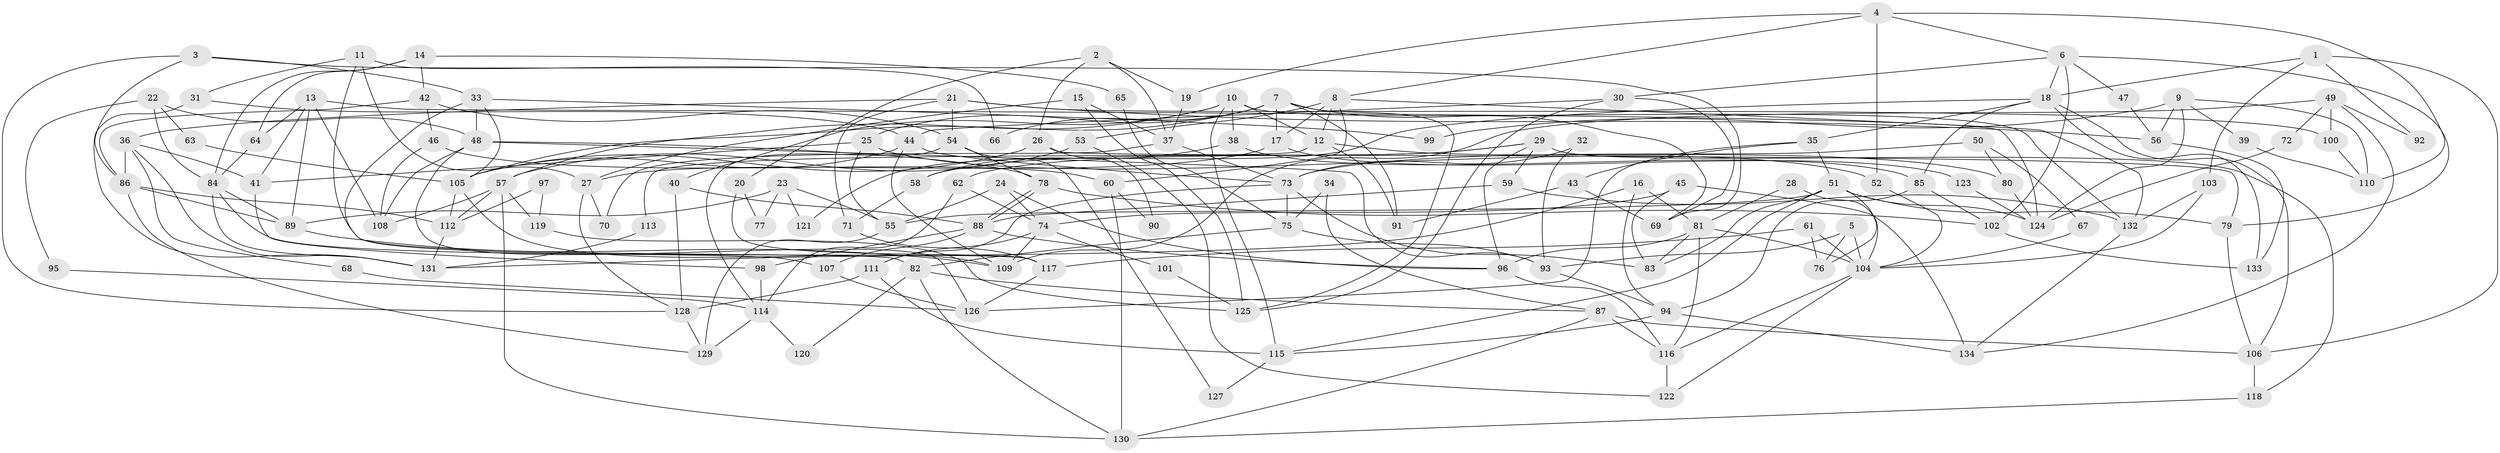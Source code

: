 // coarse degree distribution, {12: 0.02127659574468085, 6: 0.07446808510638298, 5: 0.19148936170212766, 9: 0.0425531914893617, 17: 0.010638297872340425, 4: 0.20212765957446807, 7: 0.031914893617021274, 3: 0.2127659574468085, 10: 0.010638297872340425, 8: 0.031914893617021274, 2: 0.1702127659574468}
// Generated by graph-tools (version 1.1) at 2025/50/03/04/25 22:50:46]
// undirected, 134 vertices, 268 edges
graph export_dot {
  node [color=gray90,style=filled];
  1;
  2;
  3;
  4;
  5;
  6;
  7;
  8;
  9;
  10;
  11;
  12;
  13;
  14;
  15;
  16;
  17;
  18;
  19;
  20;
  21;
  22;
  23;
  24;
  25;
  26;
  27;
  28;
  29;
  30;
  31;
  32;
  33;
  34;
  35;
  36;
  37;
  38;
  39;
  40;
  41;
  42;
  43;
  44;
  45;
  46;
  47;
  48;
  49;
  50;
  51;
  52;
  53;
  54;
  55;
  56;
  57;
  58;
  59;
  60;
  61;
  62;
  63;
  64;
  65;
  66;
  67;
  68;
  69;
  70;
  71;
  72;
  73;
  74;
  75;
  76;
  77;
  78;
  79;
  80;
  81;
  82;
  83;
  84;
  85;
  86;
  87;
  88;
  89;
  90;
  91;
  92;
  93;
  94;
  95;
  96;
  97;
  98;
  99;
  100;
  101;
  102;
  103;
  104;
  105;
  106;
  107;
  108;
  109;
  110;
  111;
  112;
  113;
  114;
  115;
  116;
  117;
  118;
  119;
  120;
  121;
  122;
  123;
  124;
  125;
  126;
  127;
  128;
  129;
  130;
  131;
  132;
  133;
  134;
  1 -- 18;
  1 -- 103;
  1 -- 92;
  1 -- 106;
  2 -- 37;
  2 -- 26;
  2 -- 19;
  2 -- 20;
  3 -- 86;
  3 -- 69;
  3 -- 33;
  3 -- 128;
  4 -- 8;
  4 -- 6;
  4 -- 19;
  4 -- 52;
  4 -- 110;
  5 -- 76;
  5 -- 104;
  5 -- 93;
  6 -- 79;
  6 -- 18;
  6 -- 30;
  6 -- 47;
  6 -- 102;
  7 -- 105;
  7 -- 25;
  7 -- 17;
  7 -- 66;
  7 -- 69;
  7 -- 91;
  7 -- 125;
  8 -- 132;
  8 -- 17;
  8 -- 12;
  8 -- 53;
  8 -- 60;
  9 -- 110;
  9 -- 124;
  9 -- 39;
  9 -- 56;
  9 -- 99;
  10 -- 115;
  10 -- 132;
  10 -- 12;
  10 -- 38;
  10 -- 40;
  10 -- 57;
  11 -- 27;
  11 -- 31;
  11 -- 66;
  11 -- 117;
  12 -- 80;
  12 -- 91;
  12 -- 113;
  13 -- 89;
  13 -- 108;
  13 -- 41;
  13 -- 64;
  13 -- 124;
  14 -- 64;
  14 -- 42;
  14 -- 65;
  14 -- 84;
  15 -- 125;
  15 -- 37;
  15 -- 27;
  16 -- 94;
  16 -- 81;
  16 -- 131;
  17 -- 27;
  17 -- 123;
  18 -- 133;
  18 -- 106;
  18 -- 35;
  18 -- 85;
  18 -- 121;
  19 -- 37;
  20 -- 117;
  20 -- 77;
  21 -- 36;
  21 -- 54;
  21 -- 56;
  21 -- 71;
  21 -- 100;
  22 -- 84;
  22 -- 48;
  22 -- 63;
  22 -- 95;
  23 -- 55;
  23 -- 89;
  23 -- 77;
  23 -- 121;
  24 -- 55;
  24 -- 96;
  24 -- 74;
  25 -- 52;
  25 -- 41;
  25 -- 55;
  26 -- 105;
  26 -- 79;
  26 -- 90;
  27 -- 128;
  27 -- 70;
  28 -- 104;
  28 -- 81;
  29 -- 118;
  29 -- 96;
  29 -- 58;
  29 -- 59;
  29 -- 62;
  30 -- 69;
  30 -- 44;
  30 -- 125;
  31 -- 131;
  31 -- 44;
  32 -- 93;
  32 -- 73;
  33 -- 48;
  33 -- 82;
  33 -- 99;
  33 -- 105;
  34 -- 87;
  34 -- 75;
  35 -- 126;
  35 -- 43;
  35 -- 51;
  36 -- 86;
  36 -- 131;
  36 -- 41;
  36 -- 68;
  37 -- 73;
  37 -- 70;
  38 -- 58;
  38 -- 85;
  39 -- 110;
  40 -- 128;
  40 -- 88;
  41 -- 98;
  42 -- 86;
  42 -- 54;
  42 -- 46;
  43 -- 91;
  43 -- 69;
  44 -- 105;
  44 -- 73;
  44 -- 109;
  45 -- 74;
  45 -- 83;
  45 -- 134;
  46 -- 60;
  46 -- 108;
  47 -- 56;
  48 -- 108;
  48 -- 78;
  48 -- 93;
  48 -- 126;
  49 -- 109;
  49 -- 134;
  49 -- 72;
  49 -- 92;
  49 -- 100;
  50 -- 80;
  50 -- 73;
  50 -- 67;
  51 -- 55;
  51 -- 76;
  51 -- 79;
  51 -- 83;
  51 -- 115;
  51 -- 124;
  52 -- 104;
  53 -- 57;
  53 -- 122;
  54 -- 114;
  54 -- 78;
  54 -- 127;
  55 -- 129;
  56 -- 133;
  57 -- 112;
  57 -- 108;
  57 -- 119;
  57 -- 130;
  58 -- 71;
  59 -- 88;
  59 -- 132;
  60 -- 130;
  60 -- 90;
  61 -- 117;
  61 -- 104;
  61 -- 76;
  62 -- 74;
  62 -- 114;
  63 -- 105;
  64 -- 84;
  65 -- 75;
  67 -- 104;
  68 -- 126;
  71 -- 117;
  72 -- 124;
  73 -- 75;
  73 -- 83;
  73 -- 111;
  74 -- 111;
  74 -- 101;
  74 -- 109;
  75 -- 82;
  75 -- 93;
  78 -- 88;
  78 -- 88;
  78 -- 102;
  79 -- 106;
  80 -- 124;
  81 -- 83;
  81 -- 96;
  81 -- 104;
  81 -- 116;
  82 -- 130;
  82 -- 87;
  82 -- 120;
  84 -- 131;
  84 -- 89;
  84 -- 107;
  85 -- 94;
  85 -- 102;
  86 -- 129;
  86 -- 89;
  86 -- 112;
  87 -- 116;
  87 -- 106;
  87 -- 130;
  88 -- 96;
  88 -- 98;
  88 -- 107;
  89 -- 109;
  93 -- 94;
  94 -- 115;
  94 -- 134;
  95 -- 114;
  96 -- 116;
  97 -- 112;
  97 -- 119;
  98 -- 114;
  100 -- 110;
  101 -- 125;
  102 -- 133;
  103 -- 132;
  103 -- 104;
  104 -- 122;
  104 -- 116;
  105 -- 109;
  105 -- 112;
  106 -- 118;
  107 -- 126;
  111 -- 115;
  111 -- 128;
  112 -- 131;
  113 -- 131;
  114 -- 120;
  114 -- 129;
  115 -- 127;
  116 -- 122;
  117 -- 126;
  118 -- 130;
  119 -- 125;
  123 -- 124;
  128 -- 129;
  132 -- 134;
}
